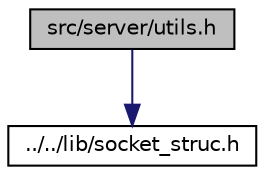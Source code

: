 digraph "src/server/utils.h"
{
 // LATEX_PDF_SIZE
  edge [fontname="Helvetica",fontsize="10",labelfontname="Helvetica",labelfontsize="10"];
  node [fontname="Helvetica",fontsize="10",shape=record];
  Node1 [label="src/server/utils.h",height=0.2,width=0.4,color="black", fillcolor="grey75", style="filled", fontcolor="black",tooltip="Header de utils.c."];
  Node1 -> Node2 [color="midnightblue",fontsize="10",style="solid",fontname="Helvetica"];
  Node2 [label="../../lib/socket_struc.h",height=0.2,width=0.4,color="black", fillcolor="white", style="filled",URL="$socket__struc_8h.html",tooltip="Structure envoyé par les clients au serveur."];
}
